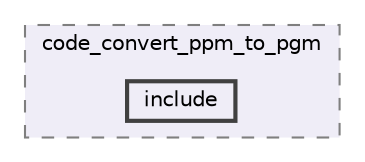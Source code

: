 digraph "C:/Users/Katia/Documents/GitHub/code_base_obscuration/utils/code_convert_ppm_to_pgm/include"
{
 // LATEX_PDF_SIZE
  bgcolor="transparent";
  edge [fontname=Helvetica,fontsize=10,labelfontname=Helvetica,labelfontsize=10];
  node [fontname=Helvetica,fontsize=10,shape=box,height=0.2,width=0.4];
  compound=true
  subgraph clusterdir_ab12e3d939c9f0de5b807b70c2f2b038 {
    graph [ bgcolor="#efedf7", pencolor="grey50", label="code_convert_ppm_to_pgm", fontname=Helvetica,fontsize=10 style="filled,dashed", URL="dir_ab12e3d939c9f0de5b807b70c2f2b038.html",tooltip=""]
  dir_360f3c42203090766c48186503e85ab6 [label="include", fillcolor="#efedf7", color="grey25", style="filled,bold", URL="dir_360f3c42203090766c48186503e85ab6.html",tooltip=""];
  }
}
